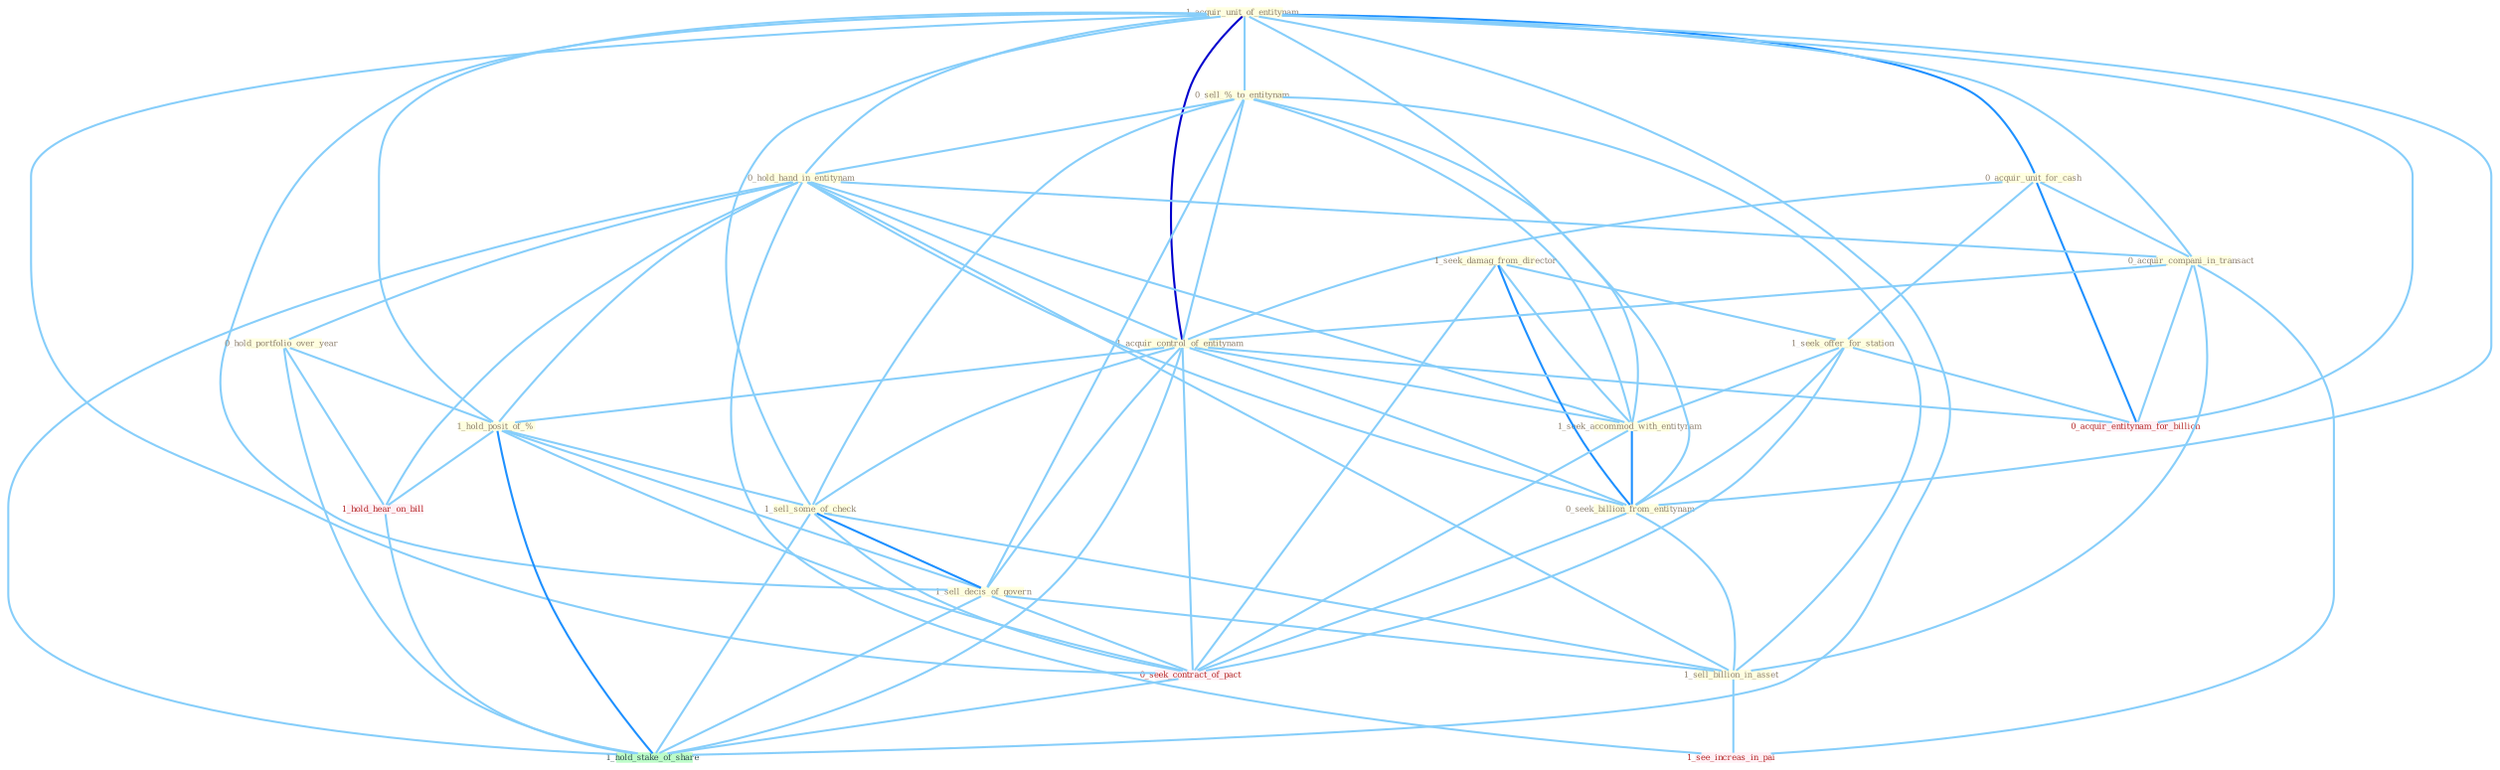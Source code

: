 Graph G{ 
    node
    [shape=polygon,style=filled,width=.5,height=.06,color="#BDFCC9",fixedsize=true,fontsize=4,
    fontcolor="#2f4f4f"];
    {node
    [color="#ffffe0", fontcolor="#8b7d6b"] "1_acquir_unit_of_entitynam " "0_sell_%_to_entitynam " "0_acquir_unit_for_cash " "0_hold_hand_in_entitynam " "1_seek_damag_from_director " "0_acquir_compani_in_transact " "1_seek_offer_for_station " "0_hold_portfolio_over_year " "1_acquir_control_of_entitynam " "1_hold_posit_of_% " "1_seek_accommod_with_entitynam " "1_sell_some_of_check " "0_seek_billion_from_entitynam " "1_sell_decis_of_govern " "1_sell_billion_in_asset "}
{node [color="#fff0f5", fontcolor="#b22222"] "0_seek_contract_of_pact " "0_acquir_entitynam_for_billion " "1_see_increas_in_pai " "1_hold_hear_on_bill "}
edge [color="#B0E2FF"];

	"1_acquir_unit_of_entitynam " -- "0_sell_%_to_entitynam " [w="1", color="#87cefa" ];
	"1_acquir_unit_of_entitynam " -- "0_acquir_unit_for_cash " [w="2", color="#1e90ff" , len=0.8];
	"1_acquir_unit_of_entitynam " -- "0_hold_hand_in_entitynam " [w="1", color="#87cefa" ];
	"1_acquir_unit_of_entitynam " -- "0_acquir_compani_in_transact " [w="1", color="#87cefa" ];
	"1_acquir_unit_of_entitynam " -- "1_acquir_control_of_entitynam " [w="3", color="#0000cd" , len=0.6];
	"1_acquir_unit_of_entitynam " -- "1_hold_posit_of_% " [w="1", color="#87cefa" ];
	"1_acquir_unit_of_entitynam " -- "1_seek_accommod_with_entitynam " [w="1", color="#87cefa" ];
	"1_acquir_unit_of_entitynam " -- "1_sell_some_of_check " [w="1", color="#87cefa" ];
	"1_acquir_unit_of_entitynam " -- "0_seek_billion_from_entitynam " [w="1", color="#87cefa" ];
	"1_acquir_unit_of_entitynam " -- "1_sell_decis_of_govern " [w="1", color="#87cefa" ];
	"1_acquir_unit_of_entitynam " -- "0_seek_contract_of_pact " [w="1", color="#87cefa" ];
	"1_acquir_unit_of_entitynam " -- "0_acquir_entitynam_for_billion " [w="1", color="#87cefa" ];
	"1_acquir_unit_of_entitynam " -- "1_hold_stake_of_share " [w="1", color="#87cefa" ];
	"0_sell_%_to_entitynam " -- "0_hold_hand_in_entitynam " [w="1", color="#87cefa" ];
	"0_sell_%_to_entitynam " -- "1_acquir_control_of_entitynam " [w="1", color="#87cefa" ];
	"0_sell_%_to_entitynam " -- "1_seek_accommod_with_entitynam " [w="1", color="#87cefa" ];
	"0_sell_%_to_entitynam " -- "1_sell_some_of_check " [w="1", color="#87cefa" ];
	"0_sell_%_to_entitynam " -- "0_seek_billion_from_entitynam " [w="1", color="#87cefa" ];
	"0_sell_%_to_entitynam " -- "1_sell_decis_of_govern " [w="1", color="#87cefa" ];
	"0_sell_%_to_entitynam " -- "1_sell_billion_in_asset " [w="1", color="#87cefa" ];
	"0_acquir_unit_for_cash " -- "0_acquir_compani_in_transact " [w="1", color="#87cefa" ];
	"0_acquir_unit_for_cash " -- "1_seek_offer_for_station " [w="1", color="#87cefa" ];
	"0_acquir_unit_for_cash " -- "1_acquir_control_of_entitynam " [w="1", color="#87cefa" ];
	"0_acquir_unit_for_cash " -- "0_acquir_entitynam_for_billion " [w="2", color="#1e90ff" , len=0.8];
	"0_hold_hand_in_entitynam " -- "0_acquir_compani_in_transact " [w="1", color="#87cefa" ];
	"0_hold_hand_in_entitynam " -- "0_hold_portfolio_over_year " [w="1", color="#87cefa" ];
	"0_hold_hand_in_entitynam " -- "1_acquir_control_of_entitynam " [w="1", color="#87cefa" ];
	"0_hold_hand_in_entitynam " -- "1_hold_posit_of_% " [w="1", color="#87cefa" ];
	"0_hold_hand_in_entitynam " -- "1_seek_accommod_with_entitynam " [w="1", color="#87cefa" ];
	"0_hold_hand_in_entitynam " -- "0_seek_billion_from_entitynam " [w="1", color="#87cefa" ];
	"0_hold_hand_in_entitynam " -- "1_sell_billion_in_asset " [w="1", color="#87cefa" ];
	"0_hold_hand_in_entitynam " -- "1_see_increas_in_pai " [w="1", color="#87cefa" ];
	"0_hold_hand_in_entitynam " -- "1_hold_hear_on_bill " [w="1", color="#87cefa" ];
	"0_hold_hand_in_entitynam " -- "1_hold_stake_of_share " [w="1", color="#87cefa" ];
	"1_seek_damag_from_director " -- "1_seek_offer_for_station " [w="1", color="#87cefa" ];
	"1_seek_damag_from_director " -- "1_seek_accommod_with_entitynam " [w="1", color="#87cefa" ];
	"1_seek_damag_from_director " -- "0_seek_billion_from_entitynam " [w="2", color="#1e90ff" , len=0.8];
	"1_seek_damag_from_director " -- "0_seek_contract_of_pact " [w="1", color="#87cefa" ];
	"0_acquir_compani_in_transact " -- "1_acquir_control_of_entitynam " [w="1", color="#87cefa" ];
	"0_acquir_compani_in_transact " -- "1_sell_billion_in_asset " [w="1", color="#87cefa" ];
	"0_acquir_compani_in_transact " -- "0_acquir_entitynam_for_billion " [w="1", color="#87cefa" ];
	"0_acquir_compani_in_transact " -- "1_see_increas_in_pai " [w="1", color="#87cefa" ];
	"1_seek_offer_for_station " -- "1_seek_accommod_with_entitynam " [w="1", color="#87cefa" ];
	"1_seek_offer_for_station " -- "0_seek_billion_from_entitynam " [w="1", color="#87cefa" ];
	"1_seek_offer_for_station " -- "0_seek_contract_of_pact " [w="1", color="#87cefa" ];
	"1_seek_offer_for_station " -- "0_acquir_entitynam_for_billion " [w="1", color="#87cefa" ];
	"0_hold_portfolio_over_year " -- "1_hold_posit_of_% " [w="1", color="#87cefa" ];
	"0_hold_portfolio_over_year " -- "1_hold_hear_on_bill " [w="1", color="#87cefa" ];
	"0_hold_portfolio_over_year " -- "1_hold_stake_of_share " [w="1", color="#87cefa" ];
	"1_acquir_control_of_entitynam " -- "1_hold_posit_of_% " [w="1", color="#87cefa" ];
	"1_acquir_control_of_entitynam " -- "1_seek_accommod_with_entitynam " [w="1", color="#87cefa" ];
	"1_acquir_control_of_entitynam " -- "1_sell_some_of_check " [w="1", color="#87cefa" ];
	"1_acquir_control_of_entitynam " -- "0_seek_billion_from_entitynam " [w="1", color="#87cefa" ];
	"1_acquir_control_of_entitynam " -- "1_sell_decis_of_govern " [w="1", color="#87cefa" ];
	"1_acquir_control_of_entitynam " -- "0_seek_contract_of_pact " [w="1", color="#87cefa" ];
	"1_acquir_control_of_entitynam " -- "0_acquir_entitynam_for_billion " [w="1", color="#87cefa" ];
	"1_acquir_control_of_entitynam " -- "1_hold_stake_of_share " [w="1", color="#87cefa" ];
	"1_hold_posit_of_% " -- "1_sell_some_of_check " [w="1", color="#87cefa" ];
	"1_hold_posit_of_% " -- "1_sell_decis_of_govern " [w="1", color="#87cefa" ];
	"1_hold_posit_of_% " -- "0_seek_contract_of_pact " [w="1", color="#87cefa" ];
	"1_hold_posit_of_% " -- "1_hold_hear_on_bill " [w="1", color="#87cefa" ];
	"1_hold_posit_of_% " -- "1_hold_stake_of_share " [w="2", color="#1e90ff" , len=0.8];
	"1_seek_accommod_with_entitynam " -- "0_seek_billion_from_entitynam " [w="2", color="#1e90ff" , len=0.8];
	"1_seek_accommod_with_entitynam " -- "0_seek_contract_of_pact " [w="1", color="#87cefa" ];
	"1_sell_some_of_check " -- "1_sell_decis_of_govern " [w="2", color="#1e90ff" , len=0.8];
	"1_sell_some_of_check " -- "1_sell_billion_in_asset " [w="1", color="#87cefa" ];
	"1_sell_some_of_check " -- "0_seek_contract_of_pact " [w="1", color="#87cefa" ];
	"1_sell_some_of_check " -- "1_hold_stake_of_share " [w="1", color="#87cefa" ];
	"0_seek_billion_from_entitynam " -- "1_sell_billion_in_asset " [w="1", color="#87cefa" ];
	"0_seek_billion_from_entitynam " -- "0_seek_contract_of_pact " [w="1", color="#87cefa" ];
	"1_sell_decis_of_govern " -- "1_sell_billion_in_asset " [w="1", color="#87cefa" ];
	"1_sell_decis_of_govern " -- "0_seek_contract_of_pact " [w="1", color="#87cefa" ];
	"1_sell_decis_of_govern " -- "1_hold_stake_of_share " [w="1", color="#87cefa" ];
	"1_sell_billion_in_asset " -- "1_see_increas_in_pai " [w="1", color="#87cefa" ];
	"0_seek_contract_of_pact " -- "1_hold_stake_of_share " [w="1", color="#87cefa" ];
	"1_hold_hear_on_bill " -- "1_hold_stake_of_share " [w="1", color="#87cefa" ];
}